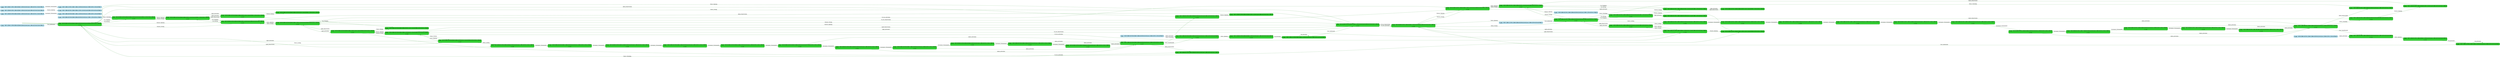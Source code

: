 digraph g {

	rankdir="LR"

	__invisible__[shape="point", color="forestgreen"]
	c0q6[label=<<b>c<sub>0</sub>q<sub>6</sub> = AC=0, Be=0, CS=0, De=0, Do=0, Gl=0, Li=0, Lo=0, Mv=0, Tr=0, Us=1, Wa=0</b><br/><br/><i>v=147</i>>, shape="box", style="rounded, filled", fillcolor="limegreen", color="forestgreen", penwidth=3] // Initial
	c1q4[label=<<b>c<sub>1</sub>q<sub>4</sub> = AC=0, Be=0, CS=0, De=0, Do=0, Gl=0, Li=0, Lo=0, Mv=1, Tr=0, Us=1, Wa=0</b><br/><br/><i>v=147</i>>, shape="box", style="rounded, filled", fillcolor="limegreen", color="forestgreen"]
	c13q4[label=<<b>c<sub>13</sub>q<sub>4</sub> = AC=0, Be=0, CS=0, De=0, Do=0, Gl=1, Li=0, Lo=0, Mv=1, Tr=0, Us=1, Wa=0</b><br/><br/><i>v=147</i>>, shape="box", style="rounded, filled", fillcolor="limegreen", color="forestgreen"]
	c4q4[label=<<b>c<sub>4</sub>q<sub>4</sub> = AC=0, Be=0, CS=0, De=0, Do=0, Gl=1, Li=0, Lo=0, Mv=0, Tr=0, Us=1, Wa=0</b><br/><br/><i>v=147</i>>, shape="box", style="rounded, filled", fillcolor="limegreen", color="forestgreen"]
	c15q4[label=<<b>c<sub>15</sub>q<sub>4</sub> = AC=0, Be=0, CS=0, De=0, Do=1, Gl=1, Li=0, Lo=0, Mv=0, Tr=0, Us=1, Wa=0</b><br/><br/><i>v=147</i>>, shape="box", style="rounded, filled", fillcolor="limegreen", color="forestgreen"]
	c16q0[label=<<b>c<sub>16</sub>q<sub>0</sub> = AC=0, Be=0, CS=1, De=0, Do=1, Gl=1, Li=0, Lo=0, Mv=0, Tr=0, Us=1, Wa=0</b><br/><br/><i>v=146</i>>, shape="box", style="rounded, filled", fillcolor="limegreen", color="forestgreen"]
	c30q0[label=<<b>c<sub>30</sub>q<sub>0</sub> = AC=0, Be=0, CS=1, De=0, Do=0, Gl=1, Li=0, Lo=0, Mv=0, Tr=0, Us=1, Wa=0</b><br/><br/><i>v=147</i>>, shape="box", style="rounded, filled", fillcolor="limegreen", color="forestgreen"]
	c34q0[label=<<b>c<sub>34</sub>q<sub>0</sub> = AC=0, Be=0, CS=1, De=0, Do=0, Gl=1, Li=0, Lo=0, Mv=1, Tr=0, Us=1, Wa=0</b>>, shape="box", style="rounded, filled", fillcolor="limegreen", color="forestgreen"]
	c35q0[label=<<b>c<sub>35</sub>q<sub>0</sub> = AC=0, Be=0, CS=1, De=0, Do=0, Gl=0, Li=0, Lo=0, Mv=1, Tr=0, Us=1, Wa=0</b><br/><br/><i>v=147</i>>, shape="box", style="rounded, filled", fillcolor="limegreen", color="forestgreen"]
	c32q2[label=<<b>c<sub>32</sub>q<sub>2</sub> = AC=0, Be=0, CS=1, De=0, Do=0, Gl=0, Li=0, Lo=0, Mv=0, Tr=0, Us=1, Wa=0</b><br/><br/><i>v=147</i>>, shape="box", style="rounded, filled", fillcolor="limegreen", color="forestgreen"]
	c45q0[label=<<b>c<sub>45</sub>q<sub>0</sub> = AC=0, Be=0, CS=1, De=0, Do=0, Gl=0, Li=0, Lo=1, Mv=0, Tr=1, Us=1, Wa=0</b><br/><br/><i>v=146</i>>, shape="box", style="rounded, filled", fillcolor="limegreen", color="forestgreen"]
	c47q0[label=<<b>c<sub>47</sub>q<sub>0</sub> = AC=0, Be=0, CS=1, De=1, Do=0, Gl=0, Li=0, Lo=1, Mv=0, Tr=1, Us=1, Wa=0</b><br/><br/><i>v=145</i>>, shape="box", style="rounded, filled", fillcolor="limegreen", color="forestgreen"]
	c48q0[label=<<b>c<sub>48</sub>q<sub>0</sub> = AC=0, Be=0, CS=1, De=2, Do=0, Gl=0, Li=0, Lo=1, Mv=0, Tr=1, Us=1, Wa=0</b><br/><br/><i>v=146</i>>, shape="box", style="rounded, filled", fillcolor="limegreen", color="forestgreen"]
	c49q0[label=<<b>c<sub>49</sub>q<sub>0</sub> = AC=0, Be=0, CS=1, De=3, Do=0, Gl=0, Li=0, Lo=1, Mv=0, Tr=1, Us=1, Wa=0</b><br/><br/><i>v=145</i>>, shape="box", style="rounded, filled", fillcolor="limegreen", color="forestgreen"]
	c50q0[label=<<b>c<sub>50</sub>q<sub>0</sub> = AC=0, Be=0, CS=1, De=4, Do=0, Gl=0, Li=0, Lo=1, Mv=0, Tr=1, Us=1, Wa=0</b><br/><br/><i>v=144</i>>, shape="box", style="rounded, filled", fillcolor="limegreen", color="forestgreen"]
	c27q0[label=<<b>c<sub>27</sub>q<sub>0</sub> = AC=0, Be=0, CS=1, De=5, Do=0, Gl=0, Li=0, Lo=1, Mv=0, Tr=1, Us=1, Wa=0</b><br/><br/><i>v=141</i>>, shape="box", style="rounded, filled", fillcolor="limegreen", color="forestgreen"]
	c28q1[label=<<b>c<sub>28</sub>q<sub>1</sub> = AC=1, Be=0, CS=1, De=0, Do=0, Gl=0, Li=0, Lo=1, Mv=0, Tr=0, Us=1, Wa=0</b><br/><br/><i>v=135</i>>, shape="box", style="rounded, filled", fillcolor="limegreen", color="forestgreen"]
	c43q1[label=<<b>c<sub>43</sub>q<sub>1</sub> = AC=0, Be=0, CS=1, De=0, Do=0, Gl=0, Li=0, Lo=1, Mv=0, Tr=0, Us=1, Wa=0</b>>, shape="box", style="rounded, filled", fillcolor="limegreen", color="forestgreen"]
	c26q0[label=<<b>c<sub>26</sub>q<sub>0</sub> = AC=1, Be=0, CS=1, De=0, Do=0, Gl=0, Li=0, Lo=1, Mv=0, Tr=0, Us=0, Wa=0</b><br/><br/><i>v=134</i>>, shape="box", style="rounded, filled", fillcolor="limegreen", color="forestgreen"]
	c56q0[label=<<b>c<sub>56</sub>q<sub>0</sub> = AC=1, Be=0, CS=1, De=0, Do=1, Gl=0, Li=0, Lo=1, Mv=0, Tr=0, Us=0, Wa=0</b><br/><br/><i>v=135</i>>, shape="box", style="rounded, filled", fillcolor="limegreen", color="forestgreen"]
	c33q0[label=<<b>c<sub>33</sub>q<sub>0</sub> = AC=1, Be=1, CS=1, De=0, Do=1, Gl=0, Li=0, Lo=1, Mv=0, Tr=0, Us=0, Wa=1</b>>, shape="box", style="rounded, filled", fillcolor="limegreen", color="forestgreen"]
	c14q0[label=<<b>c<sub>14</sub>q<sub>0</sub> = AC=0, Be=0, CS=1, De=0, Do=1, Gl=0, Li=0, Lo=0, Mv=0, Tr=0, Us=1, Wa=0</b><br/><br/><i>v=146</i>>, shape="box", style="rounded, filled", fillcolor="limegreen", color="forestgreen"]
	c3q4[label=<<b>c<sub>3</sub>q<sub>4</sub> = AC=0, Be=0, CS=0, De=0, Do=1, Gl=0, Li=0, Lo=0, Mv=0, Tr=0, Us=1, Wa=0</b><br/><br/><i>v=147</i>>, shape="box", style="rounded, filled", fillcolor="limegreen", color="forestgreen"]
	c66q4[label=<<b>c<sub>66</sub>q<sub>4</sub> = AC=0, Be=0, CS=0, De=0, Do=1, Gl=0, Li=1, Lo=0, Mv=0, Tr=0, Us=1, Wa=0</b><br/><br/><i>v=146</i>>, shape="box", style="rounded, filled", fillcolor="limegreen", color="forestgreen"]
	c40q0[label=<<b>c<sub>40</sub>q<sub>0</sub> = AC=0, Be=0, CS=1, De=0, Do=1, Gl=0, Li=1, Lo=0, Mv=0, Tr=0, Us=1, Wa=0</b><br/><br/><i>v=146</i>>, shape="box", style="rounded, filled", fillcolor="limegreen", color="forestgreen"]
	c46q2[label=<<b>c<sub>46</sub>q<sub>2</sub> = AC=0, Be=0, CS=1, De=0, Do=0, Gl=0, Li=1, Lo=0, Mv=0, Tr=0, Us=1, Wa=0</b><br/><br/><i>v=147</i>>, shape="box", style="rounded, filled", fillcolor="limegreen", color="forestgreen"]
	c67q0[label=<<b>c<sub>67</sub>q<sub>0</sub> = AC=0, Be=0, CS=1, De=0, Do=1, Gl=1, Li=1, Lo=0, Mv=0, Tr=0, Us=1, Wa=0</b>>, shape="box", style="rounded, filled", fillcolor="limegreen", color="forestgreen"]
	c5q6[label=<<b>c<sub>5</sub>q<sub>6</sub> = AC=0, Be=0, CS=0, De=0, Do=0, Gl=0, Li=1, Lo=0, Mv=0, Tr=0, Us=1, Wa=0</b><br/><br/><i>v=147</i>>, shape="box", style="rounded, filled", fillcolor="limegreen", color="forestgreen"]
	c2q4[label=<<b>c<sub>2</sub>q<sub>4</sub> = AC=0, Be=0, CS=0, De=0, Do=0, Gl=0, Li=0, Lo=1, Mv=0, Tr=1, Us=1, Wa=0</b><br/><br/><i>v=146</i>>, shape="box", style="rounded, filled", fillcolor="limegreen", color="forestgreen"]
	c17q4[label=<<b>c<sub>17</sub>q<sub>4</sub> = AC=0, Be=0, CS=0, De=1, Do=0, Gl=0, Li=0, Lo=1, Mv=0, Tr=1, Us=1, Wa=0</b><br/><br/><i>v=147</i>>, shape="box", style="rounded, filled", fillcolor="limegreen", color="forestgreen"]
	c57q4[label=<<b>c<sub>57</sub>q<sub>4</sub> = AC=0, Be=0, CS=0, De=2, Do=0, Gl=0, Li=0, Lo=1, Mv=0, Tr=1, Us=1, Wa=0</b><br/><br/><i>v=146</i>>, shape="box", style="rounded, filled", fillcolor="limegreen", color="forestgreen"]
	c58q4[label=<<b>c<sub>58</sub>q<sub>4</sub> = AC=0, Be=0, CS=0, De=3, Do=0, Gl=0, Li=0, Lo=1, Mv=0, Tr=1, Us=1, Wa=0</b><br/><br/><i>v=145</i>>, shape="box", style="rounded, filled", fillcolor="limegreen", color="forestgreen"]
	c59q4[label=<<b>c<sub>59</sub>q<sub>4</sub> = AC=0, Be=0, CS=0, De=4, Do=0, Gl=0, Li=0, Lo=1, Mv=0, Tr=1, Us=1, Wa=0</b><br/><br/><i>v=144</i>>, shape="box", style="rounded, filled", fillcolor="limegreen", color="forestgreen"]
	c8q4[label=<<b>c<sub>8</sub>q<sub>4</sub> = AC=0, Be=0, CS=0, De=5, Do=0, Gl=0, Li=0, Lo=1, Mv=0, Tr=1, Us=1, Wa=0</b><br/><br/><i>v=143</i>>, shape="box", style="rounded, filled", fillcolor="limegreen", color="forestgreen"]
	c9q5[label=<<b>c<sub>9</sub>q<sub>5</sub> = AC=1, Be=0, CS=0, De=0, Do=0, Gl=0, Li=0, Lo=1, Mv=0, Tr=0, Us=1, Wa=0</b><br/><br/><i>v=137</i>>, shape="box", style="rounded, filled", fillcolor="limegreen", color="forestgreen"]
	c23q5[label=<<b>c<sub>23</sub>q<sub>5</sub> = AC=0, Be=0, CS=0, De=0, Do=0, Gl=0, Li=0, Lo=1, Mv=0, Tr=0, Us=1, Wa=0</b>>, shape="box", style="rounded, filled", fillcolor="limegreen", color="forestgreen"]
	c7q4[label=<<b>c<sub>7</sub>q<sub>4</sub> = AC=1, Be=0, CS=0, De=0, Do=0, Gl=0, Li=0, Lo=1, Mv=0, Tr=0, Us=0, Wa=0</b><br/><br/><i>v=136</i>>, shape="box", style="rounded, filled", fillcolor="limegreen", color="forestgreen"]
	c65q4[label=<<b>c<sub>65</sub>q<sub>4</sub> = AC=1, Be=0, CS=0, De=0, Do=1, Gl=0, Li=0, Lo=1, Mv=0, Tr=0, Us=0, Wa=0</b><br/><br/><i>v=135</i>>, shape="box", style="rounded, filled", fillcolor="limegreen", color="forestgreen"]
	c12q4[label=<<b>c<sub>12</sub>q<sub>4</sub> = AC=1, Be=1, CS=0, De=0, Do=1, Gl=0, Li=0, Lo=1, Mv=0, Tr=0, Us=0, Wa=1</b>>, shape="box", style="rounded, filled", fillcolor="limegreen", color="forestgreen"]
	c11q4[label=<<b>c<sub>11</sub>q<sub>4</sub> = AC=1, Be=0, CS=0, De=0, Do=0, Gl=0, Li=0, Lo=0, Mv=0, Tr=0, Us=1, Wa=0</b><br/><br/><i>v=136</i>>, shape="box", style="rounded, filled", fillcolor="limegreen", color="forestgreen"]
	c10q4[label=<<b>c<sub>10</sub>q<sub>4</sub> = AC=1, Be=0, CS=0, De=0, Do=0, Gl=1, Li=0, Lo=0, Mv=0, Tr=0, Us=1, Wa=0</b>>, shape="box", style="rounded, filled", fillcolor="limegreen", color="forestgreen"]
	c60q4[label=<<b>c<sub>60</sub>q<sub>4</sub> = AC=0, Be=0, CS=0, De=6, Do=0, Gl=0, Li=0, Lo=1, Mv=0, Tr=1, Us=1, Wa=0</b><br/><br/><i>v=142</i>>, shape="box", style="rounded, filled", fillcolor="limegreen", color="forestgreen"]
	c61q4[label=<<b>c<sub>61</sub>q<sub>4</sub> = AC=0, Be=0, CS=0, De=7, Do=0, Gl=0, Li=0, Lo=1, Mv=0, Tr=1, Us=1, Wa=0</b><br/><br/><i>v=141</i>>, shape="box", style="rounded, filled", fillcolor="limegreen", color="forestgreen"]
	c62q4[label=<<b>c<sub>62</sub>q<sub>4</sub> = AC=0, Be=0, CS=0, De=8, Do=0, Gl=0, Li=0, Lo=1, Mv=0, Tr=1, Us=1, Wa=0</b><br/><br/><i>v=140</i>>, shape="box", style="rounded, filled", fillcolor="limegreen", color="forestgreen"]
	c63q4[label=<<b>c<sub>63</sub>q<sub>4</sub> = AC=0, Be=0, CS=0, De=9, Do=0, Gl=0, Li=0, Lo=1, Mv=0, Tr=1, Us=1, Wa=0</b><br/><br/><i>v=139</i>>, shape="box", style="rounded, filled", fillcolor="limegreen", color="forestgreen"]
	c64q4[label=<<b>c<sub>64</sub>q<sub>4</sub> = AC=0, Be=0, CS=0, De=10, Do=0, Gl=0, Li=0, Lo=1, Mv=0, Tr=1, Us=1, Wa=0</b><br/><br/><i>v=138</i>>, shape="box", style="rounded, filled", fillcolor="limegreen", color="forestgreen"]
	c20q4[label=<<b>c<sub>20</sub>q<sub>4</sub> = AC=0, Be=0, CS=0, De=0, Do=1, Gl=1, Li=1, Lo=0, Mv=0, Tr=0, Us=1, Wa=0</b><br/><br/><i>v=147</i>>, shape="box", style="rounded, filled", fillcolor="limegreen", color="forestgreen"]
	c69q4[label=<<b>c<sub>69</sub>q<sub>4</sub> = AC=0, Be=0, CS=0, De=0, Do=0, Gl=1, Li=1, Lo=0, Mv=0, Tr=0, Us=1, Wa=0</b>>, shape="box", style="rounded, filled", fillcolor="limegreen", color="forestgreen"]
	c31q0[label=<<b>c<sub>31</sub>q<sub>0</sub> = AC=1, Be=0, CS=1, De=0, Do=0, Gl=0, Li=0, Lo=0, Mv=0, Tr=0, Us=1, Wa=0</b><br/><br/><i>v=134</i>>, shape="box", style="rounded, filled", fillcolor="limegreen", color="forestgreen"]
	c29q0[label=<<b>c<sub>29</sub>q<sub>0</sub> = AC=1, Be=0, CS=1, De=0, Do=0, Gl=1, Li=0, Lo=0, Mv=0, Tr=0, Us=1, Wa=0</b>>, shape="box", style="rounded, filled", fillcolor="limegreen", color="forestgreen"]
	c51q0[label=<<b>c<sub>51</sub>q<sub>0</sub> = AC=0, Be=0, CS=1, De=6, Do=0, Gl=0, Li=0, Lo=1, Mv=0, Tr=1, Us=1, Wa=0</b><br/><br/><i>v=142</i>>, shape="box", style="rounded, filled", fillcolor="limegreen", color="forestgreen"]
	c52q0[label=<<b>c<sub>52</sub>q<sub>0</sub> = AC=0, Be=0, CS=1, De=7, Do=0, Gl=0, Li=0, Lo=1, Mv=0, Tr=1, Us=1, Wa=0</b><br/><br/><i>v=141</i>>, shape="box", style="rounded, filled", fillcolor="limegreen", color="forestgreen"]
	c53q0[label=<<b>c<sub>53</sub>q<sub>0</sub> = AC=0, Be=0, CS=1, De=8, Do=0, Gl=0, Li=0, Lo=1, Mv=0, Tr=1, Us=1, Wa=0</b><br/><br/><i>v=140</i>>, shape="box", style="rounded, filled", fillcolor="limegreen", color="forestgreen"]
	c54q0[label=<<b>c<sub>54</sub>q<sub>0</sub> = AC=0, Be=0, CS=1, De=9, Do=0, Gl=0, Li=0, Lo=1, Mv=0, Tr=1, Us=1, Wa=0</b><br/><br/><i>v=139</i>>, shape="box", style="rounded, filled", fillcolor="limegreen", color="forestgreen"]
	c55q0[label=<<b>c<sub>55</sub>q<sub>0</sub> = AC=0, Be=0, CS=1, De=10, Do=0, Gl=0, Li=0, Lo=1, Mv=0, Tr=1, Us=1, Wa=0</b><br/><br/><i>v=138</i>>, shape="box", style="rounded, filled", fillcolor="limegreen", color="forestgreen"]
	c68q0[label=<<b>c<sub>68</sub>q<sub>0</sub> = AC=0, Be=0, CS=1, De=0, Do=0, Gl=0, Li=1, Lo=0, Mv=1, Tr=0, Us=1, Wa=0</b>>, shape="box", style="rounded, filled", fillcolor="limegreen", color="forestgreen"]
	c41q0[label=<<b>c<sub>41</sub>q<sub>0</sub> = AC=0, Be=0, CS=1, De=0, Do=0, Gl=1, Li=1, Lo=0, Mv=1, Tr=0, Us=1, Wa=0</b>>, shape="box", style="rounded, filled", fillcolor="limegreen", color="forestgreen"]
	c21q4[label=<<b>c<sub>21</sub>q<sub>4</sub> = AC=0, Be=0, CS=0, De=0, Do=0, Gl=1, Li=1, Lo=0, Mv=1, Tr=0, Us=1, Wa=0</b><br/><br/><i>v=147</i>>, shape="box", style="rounded, filled", fillcolor="limegreen", color="forestgreen"]
	c70q4[label=<<b>c<sub>70</sub>q<sub>4</sub> = AC=0, Be=0, CS=0, De=0, Do=0, Gl=0, Li=1, Lo=0, Mv=1, Tr=0, Us=1, Wa=0</b>>, shape="box", style="rounded, filled", fillcolor="limegreen", color="forestgreen"]
	c6q4[label=<<b>c<sub>6</sub>q<sub>4</sub> = AC=0, Be=0, CS=0, De=5, Do=0, Gl=0, Li=0, Lo=1, Mv=0, Tr=1, Us=0, Wa=0</b>>, shape="box", style="rounded, filled, dashed", fillcolor="lightblue2", color="deepskyblue4"]
	c18q4[label=<<b>c<sub>18</sub>q<sub>4</sub> = AC=1, Be=0, CS=0, De=0, Do=1, Gl=0, Li=0, Lo=1, Mv=0, Tr=1, Us=0, Wa=0</b>>, shape="box", style="rounded, filled, dashed", fillcolor="lightblue2", color="deepskyblue4"]
	c19q4[label=<<b>c<sub>19</sub>q<sub>4</sub> = AC=1, Be=0, CS=0, De=1, Do=1, Gl=0, Li=0, Lo=1, Mv=0, Tr=1, Us=0, Wa=0</b>>, shape="box", style="rounded, filled, dashed", fillcolor="lightblue2", color="deepskyblue4"]
	c22q4[label=<<b>c<sub>22</sub>q<sub>4</sub> = AC=1, Be=1, CS=0, De=0, Do=0, Gl=0, Li=0, Lo=1, Mv=0, Tr=0, Us=0, Wa=1</b>>, shape="box", style="rounded, filled, dashed", fillcolor="lightblue2", color="deepskyblue4"]
	c24q5[label=<<b>c<sub>24</sub>q<sub>5</sub> = AC=0, Be=0, CS=0, De=0, Do=0, Gl=0, Li=0, Lo=1, Mv=1, Tr=0, Us=1, Wa=0</b>>, shape="box", style="rounded, filled, dashed", fillcolor="lightblue2", color="deepskyblue4"]
	c25q0[label=<<b>c<sub>25</sub>q<sub>0</sub> = AC=0, Be=0, CS=1, De=5, Do=0, Gl=0, Li=0, Lo=1, Mv=0, Tr=1, Us=0, Wa=0</b>>, shape="box", style="rounded, filled, dashed", fillcolor="lightblue2", color="deepskyblue4"]
	c36q0[label=<<b>c<sub>36</sub>q<sub>0</sub> = AC=1, Be=0, CS=1, De=0, Do=1, Gl=0, Li=0, Lo=0, Mv=0, Tr=0, Us=0, Wa=0</b>>, shape="box", style="rounded, filled, dashed", fillcolor="lightblue2", color="deepskyblue4"]
	c37q0[label=<<b>c<sub>37</sub>q<sub>0</sub> = AC=1, Be=0, CS=1, De=0, Do=1, Gl=1, Li=0, Lo=0, Mv=0, Tr=0, Us=0, Wa=0</b>>, shape="box", style="rounded, filled, dashed", fillcolor="lightblue2", color="deepskyblue4"]
	c38q0[label=<<b>c<sub>38</sub>q<sub>0</sub> = AC=1, Be=1, CS=1, De=0, Do=1, Gl=0, Li=0, Lo=1, Mv=0, Tr=1, Us=0, Wa=1</b>>, shape="box", style="rounded, filled, dashed", fillcolor="lightblue2", color="deepskyblue4"]
	c39q0[label=<<b>c<sub>39</sub>q<sub>0</sub> = AC=1, Be=1, CS=1, De=1, Do=1, Gl=0, Li=0, Lo=1, Mv=0, Tr=1, Us=0, Wa=1</b>>, shape="box", style="rounded, filled, dashed", fillcolor="lightblue2", color="deepskyblue4"]
	c42q0[label=<<b>c<sub>42</sub>q<sub>0</sub> = AC=1, Be=1, CS=1, De=0, Do=0, Gl=0, Li=0, Lo=1, Mv=0, Tr=0, Us=0, Wa=1</b>>, shape="box", style="rounded, filled, dashed", fillcolor="lightblue2", color="deepskyblue4"]
	c44q1[label=<<b>c<sub>44</sub>q<sub>1</sub> = AC=0, Be=0, CS=1, De=0, Do=0, Gl=0, Li=0, Lo=1, Mv=1, Tr=0, Us=1, Wa=0</b>>, shape="box", style="rounded, filled, dashed", fillcolor="lightblue2", color="deepskyblue4"]

	__invisible__ -> c0q6[penwidth=3, color="forestgreen"]
	c0q6 -> c1q4[label=<Car_Moving>, color="forestgreen"]
	c1q4 -> c0q6[label=<Car_Stopping>, color="forestgreen"]
	c1q4 -> c13q4[label=<Glasses_Opening>, color="forestgreen"]
	c13q4 -> c4q4[label=<Car_Stopping>, color="forestgreen"]
	c4q4 -> c13q4[label=<Car_Moving>, color="forestgreen"]
	c4q4 -> c15q4[label=<Doors_Opening>, color="forestgreen"]
	c15q4 -> c16q0[label=<Ch_Sec_Activation>, color="forestgreen"]
	c16q0 -> c15q4[label=<Ch_Sec_Deactivation>, color="forestgreen"]
	c16q0 -> c30q0[label=<Doors_Closing>, color="forestgreen"]
	c30q0 -> c34q0[label=<Car_Moving>, color="forestgreen"]
	c34q0 -> c30q0[label=<Car_Stopping>, color="forestgreen"]
	c34q0 -> c35q0[label=<Glasses_Closing>, color="forestgreen"]
	c35q0 -> c32q2[label=<Car_Stopping>, color="forestgreen"]
	c32q2 -> c35q0[label=<Car_Moving>, color="forestgreen"]
	c32q2 -> c45q0[label=<Doors_Locking>, color="forestgreen"]
	c45q0 -> c47q0[label=<Increment_Chronometer>, color="forestgreen"]
	c47q0 -> c48q0[label=<Increment_Chronometer>, color="forestgreen"]
	c48q0 -> c49q0[label=<Increment_Chronometer>, color="forestgreen"]
	c49q0 -> c50q0[label=<Increment_Chronometer>, color="forestgreen"]
	c50q0 -> c27q0[label=<Increment_Chronometer>, color="forestgreen"]
	c27q0 -> c28q1[label=<Alarm_Activation>, color="forestgreen"]
	c28q1 -> c43q1[label=<Alarm_Deactivation>, color="forestgreen"]
	c43q1 -> c32q2[label=<Doors_Unlocking>, color="forestgreen"]
	c28q1 -> c26q0[label=<User_Unauthorized>, color="forestgreen"]
	c26q0 -> c56q0[label=<Doors_Opening>, color="forestgreen"]
	c56q0 -> c33q0[label=<Be_Activation>, color="forestgreen"]
	c33q0 -> c33q0[label=<Be_Activation>, color="forestgreen"]
	c33q0 -> c14q0[label=<User_Authorized>, color="forestgreen"]
	c14q0 -> c3q4[label=<Ch_Sec_Deactivation>, color="forestgreen"]
	c3q4 -> c14q0[label=<Ch_Sec_Activation>, color="forestgreen"]
	c3q4 -> c0q6[label=<Doors_Closing>, color="forestgreen"]
	c3q4 -> c15q4[label=<Glasses_Opening>, color="forestgreen"]
	c3q4 -> c66q4[label=<Light_Activation>, color="forestgreen"]
	c66q4 -> c40q0[label=<Ch_Sec_Activation>, color="forestgreen"]
	c40q0 -> c14q0[label=<Light_Deactivation>, color="forestgreen"]
	c40q0 -> c66q4[label=<Ch_Sec_Deactivation>, color="forestgreen"]
	c40q0 -> c46q2[label=<Doors_Closing>, color="forestgreen"]
	c46q2 -> c32q2[label=<Light_Deactivation>, color="forestgreen"]
	c46q2 -> c45q0[label=<Doors_Locking>, color="forestgreen"]
	c46q2 -> c40q0[label=<Doors_Opening>, color="forestgreen"]
	c40q0 -> c67q0[label=<Glasses_Opening>, color="forestgreen"]
	c66q4 -> c5q6[label=<Doors_Closing>, color="forestgreen"]
	c5q6 -> c0q6[label=<Light_Deactivation>, color="forestgreen"]
	c5q6 -> c2q4[label=<Doors_Locking>, color="forestgreen"]
	c2q4 -> c17q4[label=<Increment_Chronometer>, color="forestgreen"]
	c17q4 -> c57q4[label=<Increment_Chronometer>, color="forestgreen"]
	c57q4 -> c58q4[label=<Increment_Chronometer>, color="forestgreen"]
	c58q4 -> c59q4[label=<Increment_Chronometer>, color="forestgreen"]
	c59q4 -> c8q4[label=<Increment_Chronometer>, color="forestgreen"]
	c8q4 -> c9q5[label=<Alarm_Activation>, color="forestgreen"]
	c9q5 -> c23q5[label=<Alarm_Deactivation>, color="forestgreen"]
	c23q5 -> c0q6[label=<Doors_Unlocking>, color="forestgreen"]
	c9q5 -> c7q4[label=<User_Unauthorized>, color="forestgreen"]
	c7q4 -> c65q4[label=<Doors_Opening>, color="forestgreen"]
	c65q4 -> c12q4[label=<Be_Activation>, color="forestgreen"]
	c12q4 -> c12q4[label=<Be_Activation>, color="forestgreen"]
	c12q4 -> c3q4[label=<User_Authorized>, color="forestgreen"]
	c9q5 -> c11q4[label=<Doors_Unlocking>, color="forestgreen"]
	c11q4 -> c0q6[label=<Alarm_Deactivation>, color="forestgreen"]
	c11q4 -> c10q4[label=<Glasses_Opening>, color="forestgreen"]
	c10q4 -> c4q4[label=<Alarm_Deactivation>, color="forestgreen"]
	c8q4 -> c60q4[label=<Increment_Chronometer>, color="forestgreen"]
	c60q4 -> c9q5[label=<Alarm_Activation>, color="forestgreen"]
	c60q4 -> c61q4[label=<Increment_Chronometer>, color="forestgreen"]
	c61q4 -> c9q5[label=<Alarm_Activation>, color="forestgreen"]
	c61q4 -> c62q4[label=<Increment_Chronometer>, color="forestgreen"]
	c62q4 -> c9q5[label=<Alarm_Activation>, color="forestgreen"]
	c62q4 -> c63q4[label=<Increment_Chronometer>, color="forestgreen"]
	c63q4 -> c9q5[label=<Alarm_Activation>, color="forestgreen"]
	c63q4 -> c64q4[label=<Increment_Chronometer>, color="forestgreen"]
	c64q4 -> c9q5[label=<Alarm_Activation>, color="forestgreen"]
	c5q6 -> c66q4[label=<Doors_Opening>, color="forestgreen"]
	c66q4 -> c20q4[label=<Glasses_Opening>, color="forestgreen"]
	c20q4 -> c15q4[label=<Light_Deactivation>, color="forestgreen"]
	c20q4 -> c67q0[label=<Ch_Sec_Activation>, color="forestgreen"]
	c20q4 -> c69q4[label=<Doors_Closing>, color="forestgreen"]
	c20q4 -> c66q4[label=<Glasses_Closing>, color="forestgreen"]
	c66q4 -> c3q4[label=<Light_Deactivation>, color="forestgreen"]
	c14q0 -> c32q2[label=<Doors_Closing>, color="forestgreen"]
	c14q0 -> c16q0[label=<Glasses_Opening>, color="forestgreen"]
	c14q0 -> c40q0[label=<Light_Activation>, color="forestgreen"]
	c28q1 -> c31q0[label=<Doors_Unlocking>, color="forestgreen"]
	c31q0 -> c32q2[label=<Alarm_Deactivation>, color="forestgreen"]
	c31q0 -> c29q0[label=<Glasses_Opening>, color="forestgreen"]
	c29q0 -> c30q0[label=<Alarm_Deactivation>, color="forestgreen"]
	c27q0 -> c51q0[label=<Increment_Chronometer>, color="forestgreen"]
	c51q0 -> c28q1[label=<Alarm_Activation>, color="forestgreen"]
	c51q0 -> c52q0[label=<Increment_Chronometer>, color="forestgreen"]
	c52q0 -> c28q1[label=<Alarm_Activation>, color="forestgreen"]
	c52q0 -> c53q0[label=<Increment_Chronometer>, color="forestgreen"]
	c53q0 -> c28q1[label=<Alarm_Activation>, color="forestgreen"]
	c53q0 -> c54q0[label=<Increment_Chronometer>, color="forestgreen"]
	c54q0 -> c28q1[label=<Alarm_Activation>, color="forestgreen"]
	c54q0 -> c55q0[label=<Increment_Chronometer>, color="forestgreen"]
	c55q0 -> c28q1[label=<Alarm_Activation>, color="forestgreen"]
	c32q2 -> c14q0[label=<Doors_Opening>, color="forestgreen"]
	c32q2 -> c30q0[label=<Glasses_Opening>, color="forestgreen"]
	c32q2 -> c46q2[label=<Light_Activation>, color="forestgreen"]
	c35q0 -> c34q0[label=<Glasses_Opening>, color="forestgreen"]
	c35q0 -> c68q0[label=<Light_Activation>, color="forestgreen"]
	c34q0 -> c41q0[label=<Light_Activation>, color="forestgreen"]
	c41q0 -> c34q0[label=<Light_Deactivation>, color="forestgreen"]
	c30q0 -> c16q0[label=<Doors_Opening>, color="forestgreen"]
	c30q0 -> c32q2[label=<Glasses_Closing>, color="forestgreen"]
	c16q0 -> c14q0[label=<Glasses_Closing>, color="forestgreen"]
	c16q0 -> c67q0[label=<Light_Activation>, color="forestgreen"]
	c15q4 -> c4q4[label=<Doors_Closing>, color="forestgreen"]
	c15q4 -> c20q4[label=<Light_Activation>, color="forestgreen"]
	c15q4 -> c3q4[label=<Glasses_Closing>, color="forestgreen"]
	c4q4 -> c0q6[label=<Glasses_Closing>, color="forestgreen"]
	c13q4 -> c1q4[label=<Glasses_Closing>, color="forestgreen"]
	c13q4 -> c21q4[label=<Light_Activation>, color="forestgreen"]
	c21q4 -> c13q4[label=<Light_Deactivation>, color="forestgreen"]
	c21q4 -> c69q4[label=<Car_Stopping>, color="forestgreen"]
	c21q4 -> c70q4[label=<Glasses_Closing>, color="forestgreen"]
	c1q4 -> c70q4[label=<Light_Activation>, color="forestgreen"]
	c0q6 -> c2q4[label=<Doors_Locking>, color="forestgreen"]
	c0q6 -> c3q4[label=<Doors_Opening>, color="forestgreen"]
	c0q6 -> c4q4[label=<Glasses_Opening>, color="forestgreen"]
	c0q6 -> c5q6[label=<Light_Activation>, color="forestgreen"]
	c6q4 -> c7q4[label=<Alarm_Activation>, color="deepskyblue4", style="dashed"]
	c18q4 -> c19q4[label=<Increment_Chronometer>, color="deepskyblue4", style="dashed"]
	c22q4 -> c0q6[label=<User_Authorized>, color="deepskyblue4", style="dashed"]
	c24q5 -> c1q4[label=<Doors_Unlocking>, color="deepskyblue4", style="dashed"]
	c25q0 -> c26q0[label=<Alarm_Activation>, color="deepskyblue4", style="dashed"]
	c36q0 -> c37q0[label=<Glasses_Opening>, color="deepskyblue4", style="dashed"]
	c38q0 -> c39q0[label=<Increment_Chronometer>, color="deepskyblue4", style="dashed"]
	c42q0 -> c32q2[label=<User_Authorized>, color="deepskyblue4", style="dashed"]
	c44q1 -> c35q0[label=<Doors_Unlocking>, color="deepskyblue4", style="dashed"]

}
